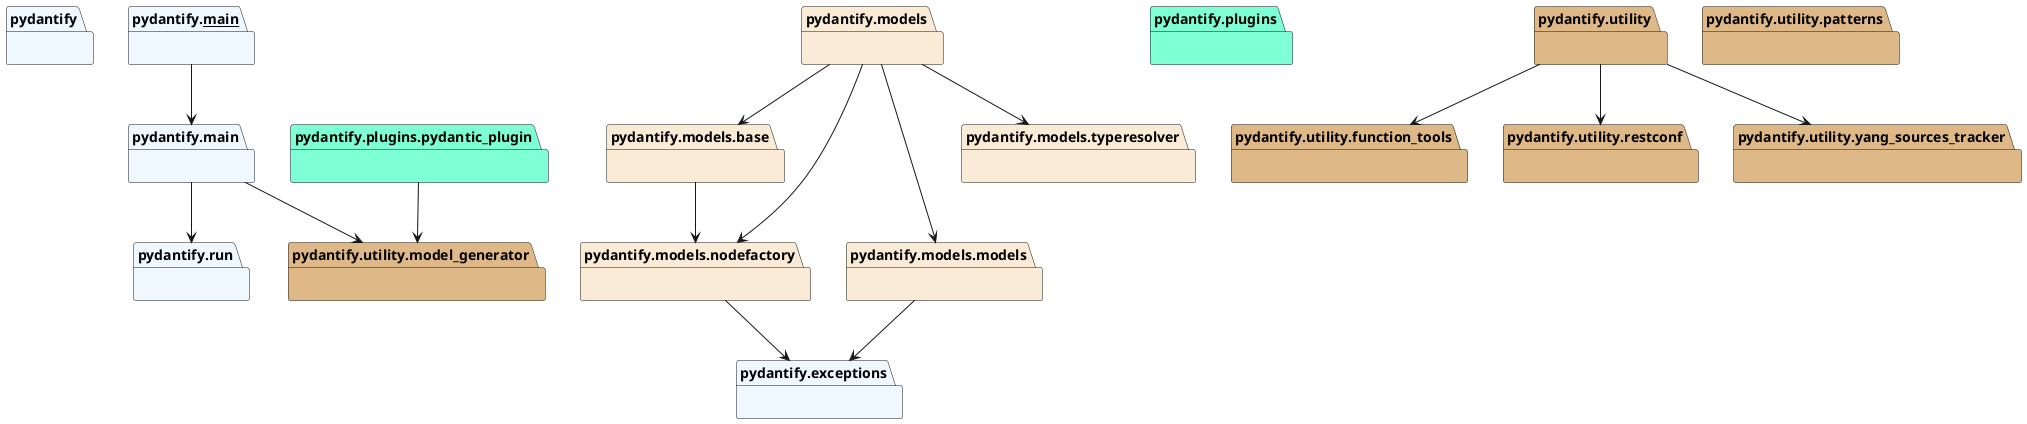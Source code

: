 @startuml packages_pydantify
set namespaceSeparator none
package "pydantify" as pydantify #aliceblue {
}
package "pydantify.__main__" as pydantify.__main__ #aliceblue {
}
package "pydantify.exceptions" as pydantify.exceptions #aliceblue {
}
package "pydantify.main" as pydantify.main #aliceblue {
}
package "pydantify.models" as pydantify.models #antiquewhite {
}
package "pydantify.models.base" as pydantify.models.base #antiquewhite {
}
package "pydantify.models.models" as pydantify.models.models #antiquewhite {
}
package "pydantify.models.nodefactory" as pydantify.models.nodefactory #antiquewhite {
}
package "pydantify.models.typeresolver" as pydantify.models.typeresolver #antiquewhite {
}
package "pydantify.plugins" as pydantify.plugins #aquamarine {
}
package "pydantify.plugins.pydantic_plugin" as pydantify.plugins.pydantic_plugin #aquamarine {
}
package "pydantify.run" as pydantify.run #aliceblue {
}
package "pydantify.utility" as pydantify.utility #burlywood {
}
package "pydantify.utility.function_tools" as pydantify.utility.function_tools #burlywood {
}
package "pydantify.utility.model_generator" as pydantify.utility.model_generator #burlywood {
}
package "pydantify.utility.patterns" as pydantify.utility.patterns #burlywood {
}
package "pydantify.utility.restconf" as pydantify.utility.restconf #burlywood {
}
package "pydantify.utility.yang_sources_tracker" as pydantify.utility.yang_sources_tracker #burlywood {
}
pydantify.__main__ --> pydantify.main
pydantify.main --> pydantify.run
pydantify.main --> pydantify.utility.model_generator
pydantify.models --> pydantify.models.base
pydantify.models --> pydantify.models.models
pydantify.models --> pydantify.models.nodefactory
pydantify.models --> pydantify.models.typeresolver
pydantify.models.base --> pydantify.models.nodefactory
pydantify.models.models --> pydantify.exceptions
pydantify.models.nodefactory --> pydantify.exceptions
pydantify.plugins.pydantic_plugin --> pydantify.utility.model_generator
pydantify.utility --> pydantify.utility.function_tools
pydantify.utility --> pydantify.utility.restconf
pydantify.utility --> pydantify.utility.yang_sources_tracker
@enduml
